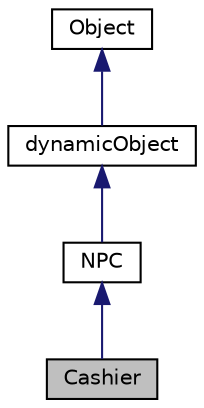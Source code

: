 digraph "Cashier"
{
  bgcolor="transparent";
  edge [fontname="Helvetica",fontsize="10",labelfontname="Helvetica",labelfontsize="10"];
  node [fontname="Helvetica",fontsize="10",shape=record];
  Node1 [label="Cashier",height=0.2,width=0.4,color="black", fillcolor="grey75", style="filled", fontcolor="black"];
  Node2 -> Node1 [dir="back",color="midnightblue",fontsize="10",style="solid",fontname="Helvetica"];
  Node2 [label="NPC",height=0.2,width=0.4,color="black",URL="$classNPC.html",tooltip="This the NPC class. "];
  Node3 -> Node2 [dir="back",color="midnightblue",fontsize="10",style="solid",fontname="Helvetica"];
  Node3 [label="dynamicObject",height=0.2,width=0.4,color="black",URL="$classdynamicObject.html",tooltip="This class is for the dynamic objects. Mainly used for the crates. "];
  Node4 -> Node3 [dir="back",color="midnightblue",fontsize="10",style="solid",fontname="Helvetica"];
  Node4 [label="Object",height=0.2,width=0.4,color="black",URL="$classObject.html",tooltip="This is the object class that takes in a lot of member variables depending on what is needed like if ..."];
}
